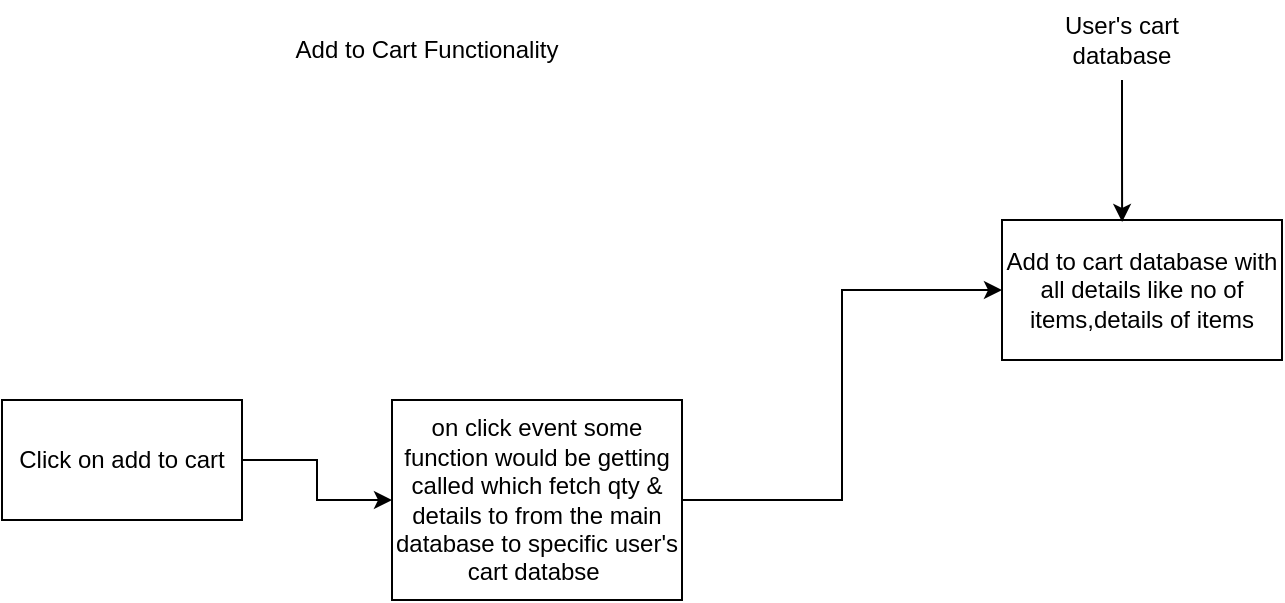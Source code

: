 <mxfile version="20.8.10" type="device"><diagram name="Page-1" id="T2FbJOxjAbhBCoZS7z_8"><mxGraphModel dx="863" dy="516" grid="1" gridSize="10" guides="1" tooltips="1" connect="1" arrows="1" fold="1" page="1" pageScale="1" pageWidth="850" pageHeight="1100" math="0" shadow="0"><root><mxCell id="0"/><mxCell id="1" parent="0"/><mxCell id="h_Xlustoz5dlmfvs7V6p-5" style="edgeStyle=orthogonalEdgeStyle;rounded=0;orthogonalLoop=1;jettySize=auto;html=1;entryX=0;entryY=0.5;entryDx=0;entryDy=0;" edge="1" parent="1" source="h_Xlustoz5dlmfvs7V6p-1" target="h_Xlustoz5dlmfvs7V6p-4"><mxGeometry relative="1" as="geometry"/></mxCell><mxCell id="h_Xlustoz5dlmfvs7V6p-1" value="Click on add to cart" style="rounded=0;whiteSpace=wrap;html=1;" vertex="1" parent="1"><mxGeometry x="110" y="220" width="120" height="60" as="geometry"/></mxCell><mxCell id="h_Xlustoz5dlmfvs7V6p-2" value="Add to cart database with all details like no of items,details of items" style="rounded=0;whiteSpace=wrap;html=1;" vertex="1" parent="1"><mxGeometry x="610" y="130" width="140" height="70" as="geometry"/></mxCell><mxCell id="h_Xlustoz5dlmfvs7V6p-8" style="edgeStyle=orthogonalEdgeStyle;rounded=0;orthogonalLoop=1;jettySize=auto;html=1;entryX=0;entryY=0.5;entryDx=0;entryDy=0;" edge="1" parent="1" source="h_Xlustoz5dlmfvs7V6p-4" target="h_Xlustoz5dlmfvs7V6p-2"><mxGeometry relative="1" as="geometry"/></mxCell><mxCell id="h_Xlustoz5dlmfvs7V6p-4" value="on click event some function would be getting called which fetch qty &amp;amp; details to from the main database to specific user's cart databse&amp;nbsp;" style="rounded=0;whiteSpace=wrap;html=1;" vertex="1" parent="1"><mxGeometry x="305" y="220" width="145" height="100" as="geometry"/></mxCell><mxCell id="h_Xlustoz5dlmfvs7V6p-7" style="edgeStyle=orthogonalEdgeStyle;rounded=0;orthogonalLoop=1;jettySize=auto;html=1;entryX=0.429;entryY=0.014;entryDx=0;entryDy=0;entryPerimeter=0;" edge="1" parent="1" source="h_Xlustoz5dlmfvs7V6p-6" target="h_Xlustoz5dlmfvs7V6p-2"><mxGeometry relative="1" as="geometry"/></mxCell><mxCell id="h_Xlustoz5dlmfvs7V6p-6" value="User's cart database" style="text;html=1;strokeColor=none;fillColor=none;align=center;verticalAlign=middle;whiteSpace=wrap;rounded=0;" vertex="1" parent="1"><mxGeometry x="620" y="20" width="100" height="40" as="geometry"/></mxCell><mxCell id="h_Xlustoz5dlmfvs7V6p-9" value="Add to Cart Functionality" style="text;html=1;strokeColor=none;fillColor=none;align=center;verticalAlign=middle;whiteSpace=wrap;rounded=0;" vertex="1" parent="1"><mxGeometry x="245" y="30" width="155" height="30" as="geometry"/></mxCell></root></mxGraphModel></diagram></mxfile>